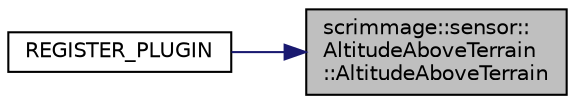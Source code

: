 digraph "scrimmage::sensor::AltitudeAboveTerrain::AltitudeAboveTerrain"
{
 // LATEX_PDF_SIZE
  edge [fontname="Helvetica",fontsize="10",labelfontname="Helvetica",labelfontsize="10"];
  node [fontname="Helvetica",fontsize="10",shape=record];
  rankdir="RL";
  Node1 [label="scrimmage::sensor::\lAltitudeAboveTerrain\l::AltitudeAboveTerrain",height=0.2,width=0.4,color="black", fillcolor="grey75", style="filled", fontcolor="black",tooltip=" "];
  Node1 -> Node2 [dir="back",color="midnightblue",fontsize="10",style="solid",fontname="Helvetica"];
  Node2 [label="REGISTER_PLUGIN",height=0.2,width=0.4,color="black", fillcolor="white", style="filled",URL="$AltitudeAboveTerrain_8cpp.html#abb9204b4b962869cad32a6fe77247c7f",tooltip=" "];
}
